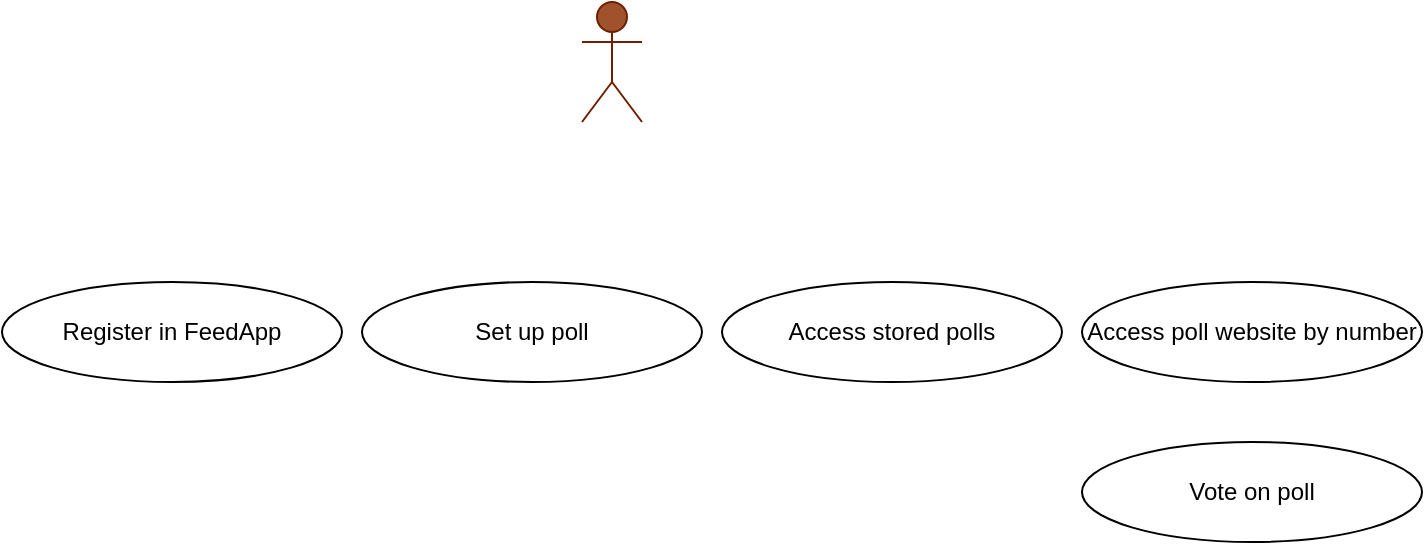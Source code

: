 <mxfile version="13.6.9" type="github">
  <diagram id="mTpOHX2FkxcdvaH4g73R" name="Page-1">
    <mxGraphModel dx="786" dy="1125" grid="1" gridSize="10" guides="1" tooltips="1" connect="1" arrows="1" fold="1" page="1" pageScale="1" pageWidth="827" pageHeight="1169" math="0" shadow="0">
      <root>
        <mxCell id="0" />
        <mxCell id="1" parent="0" />
        <mxCell id="8w1AyOmW7HUsky3owjnb-1" value="FeedApp user&lt;br&gt;" style="shape=umlActor;verticalLabelPosition=bottom;verticalAlign=top;html=1;outlineConnect=0;fillColor=#a0522d;strokeColor=#6D1F00;fontColor=#ffffff;" vertex="1" parent="1">
          <mxGeometry x="350" y="100" width="30" height="60" as="geometry" />
        </mxCell>
        <mxCell id="8w1AyOmW7HUsky3owjnb-2" value="Register in FeedApp" style="ellipse;whiteSpace=wrap;html=1;" vertex="1" parent="1">
          <mxGeometry x="60" y="240" width="170" height="50" as="geometry" />
        </mxCell>
        <mxCell id="8w1AyOmW7HUsky3owjnb-3" value="Set up poll&lt;span style=&quot;color: rgba(0 , 0 , 0 , 0) ; font-family: monospace ; font-size: 0px&quot;&gt;%3CmxGraphModel%3E%3Croot%3E%3CmxCell%20id%3D%220%22%2F%3E%3CmxCell%20id%3D%221%22%20parent%3D%220%22%2F%3E%3CmxCell%20id%3D%222%22%20value%3D%22Register%20in%20FeedApp%22%20style%3D%22ellipse%3BwhiteSpace%3Dwrap%3Bhtml%3D1%3B%22%20vertex%3D%221%22%20parent%3D%221%22%3E%3CmxGeometry%20x%3D%2260%22%20y%3D%22240%22%20width%3D%22170%22%20height%3D%2250%22%20as%3D%22geometry%22%2F%3E%3C%2FmxCell%3E%3C%2Froot%3E%3C%2FmxGraphModel%3E&lt;/span&gt;" style="ellipse;whiteSpace=wrap;html=1;" vertex="1" parent="1">
          <mxGeometry x="240" y="240" width="170" height="50" as="geometry" />
        </mxCell>
        <mxCell id="8w1AyOmW7HUsky3owjnb-4" value="Access stored polls" style="ellipse;whiteSpace=wrap;html=1;" vertex="1" parent="1">
          <mxGeometry x="420" y="240" width="170" height="50" as="geometry" />
        </mxCell>
        <mxCell id="8w1AyOmW7HUsky3owjnb-5" value="Access poll website by number" style="ellipse;whiteSpace=wrap;html=1;" vertex="1" parent="1">
          <mxGeometry x="600" y="240" width="170" height="50" as="geometry" />
        </mxCell>
        <mxCell id="8w1AyOmW7HUsky3owjnb-6" value="Vote on poll" style="ellipse;whiteSpace=wrap;html=1;" vertex="1" parent="1">
          <mxGeometry x="600" y="320" width="170" height="50" as="geometry" />
        </mxCell>
      </root>
    </mxGraphModel>
  </diagram>
</mxfile>
